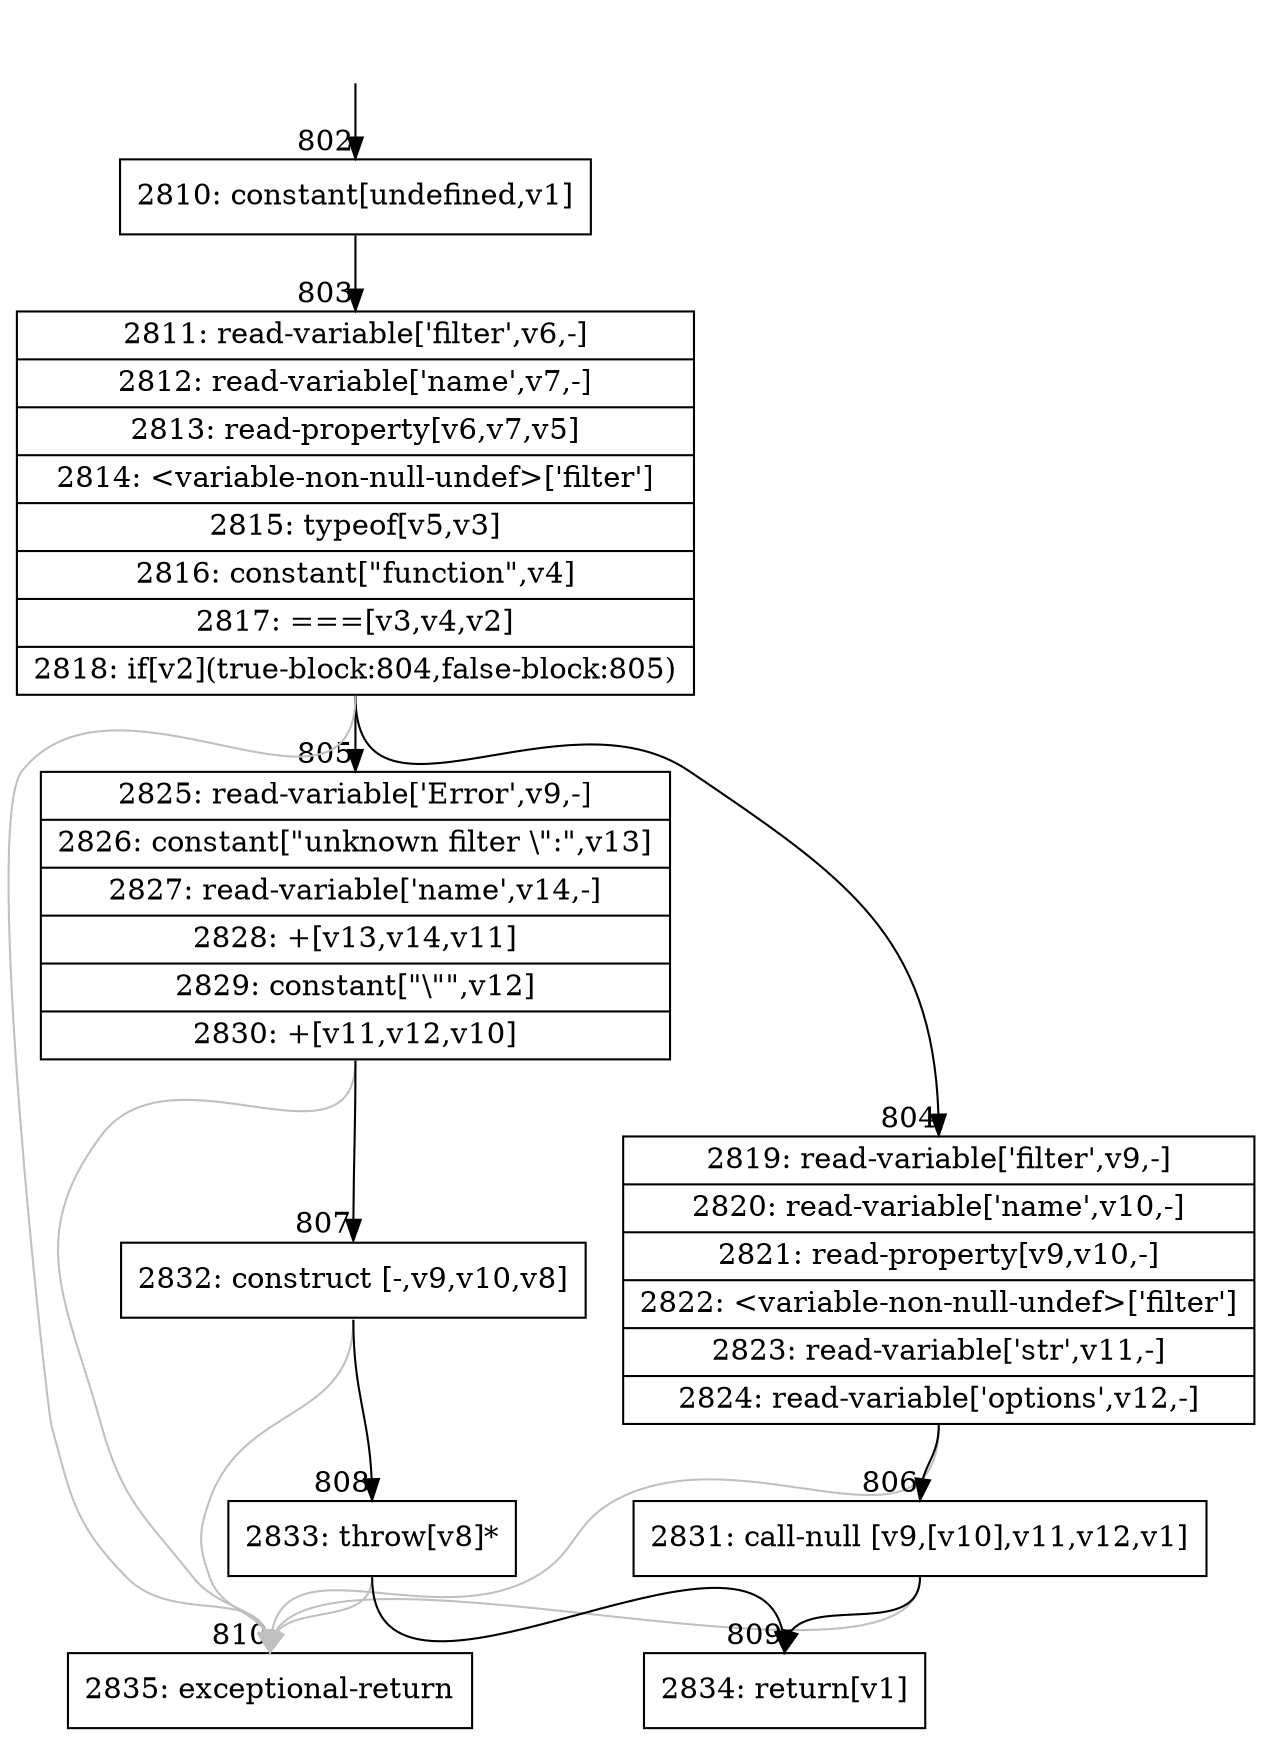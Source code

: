 digraph {
rankdir="TD"
BB_entry41[shape=none,label=""];
BB_entry41 -> BB802 [tailport=s, headport=n, headlabel="    802"]
BB802 [shape=record label="{2810: constant[undefined,v1]}" ] 
BB802 -> BB803 [tailport=s, headport=n, headlabel="      803"]
BB803 [shape=record label="{2811: read-variable['filter',v6,-]|2812: read-variable['name',v7,-]|2813: read-property[v6,v7,v5]|2814: \<variable-non-null-undef\>['filter']|2815: typeof[v5,v3]|2816: constant[\"function\",v4]|2817: ===[v3,v4,v2]|2818: if[v2](true-block:804,false-block:805)}" ] 
BB803 -> BB804 [tailport=s, headport=n, headlabel="      804"]
BB803 -> BB805 [tailport=s, headport=n, headlabel="      805"]
BB803 -> BB810 [tailport=s, headport=n, color=gray, headlabel="      810"]
BB804 [shape=record label="{2819: read-variable['filter',v9,-]|2820: read-variable['name',v10,-]|2821: read-property[v9,v10,-]|2822: \<variable-non-null-undef\>['filter']|2823: read-variable['str',v11,-]|2824: read-variable['options',v12,-]}" ] 
BB804 -> BB806 [tailport=s, headport=n, headlabel="      806"]
BB804 -> BB810 [tailport=s, headport=n, color=gray]
BB805 [shape=record label="{2825: read-variable['Error',v9,-]|2826: constant[\"unknown filter \\\":\",v13]|2827: read-variable['name',v14,-]|2828: +[v13,v14,v11]|2829: constant[\"\\\"\",v12]|2830: +[v11,v12,v10]}" ] 
BB805 -> BB807 [tailport=s, headport=n, headlabel="      807"]
BB805 -> BB810 [tailport=s, headport=n, color=gray]
BB806 [shape=record label="{2831: call-null [v9,[v10],v11,v12,v1]}" ] 
BB806 -> BB809 [tailport=s, headport=n, headlabel="      809"]
BB806 -> BB810 [tailport=s, headport=n, color=gray]
BB807 [shape=record label="{2832: construct [-,v9,v10,v8]}" ] 
BB807 -> BB808 [tailport=s, headport=n, headlabel="      808"]
BB807 -> BB810 [tailport=s, headport=n, color=gray]
BB808 [shape=record label="{2833: throw[v8]*}" ] 
BB808 -> BB809 [tailport=s, headport=n]
BB808 -> BB810 [tailport=s, headport=n, color=gray]
BB809 [shape=record label="{2834: return[v1]}" ] 
BB810 [shape=record label="{2835: exceptional-return}" ] 
//#$~ 745
}
